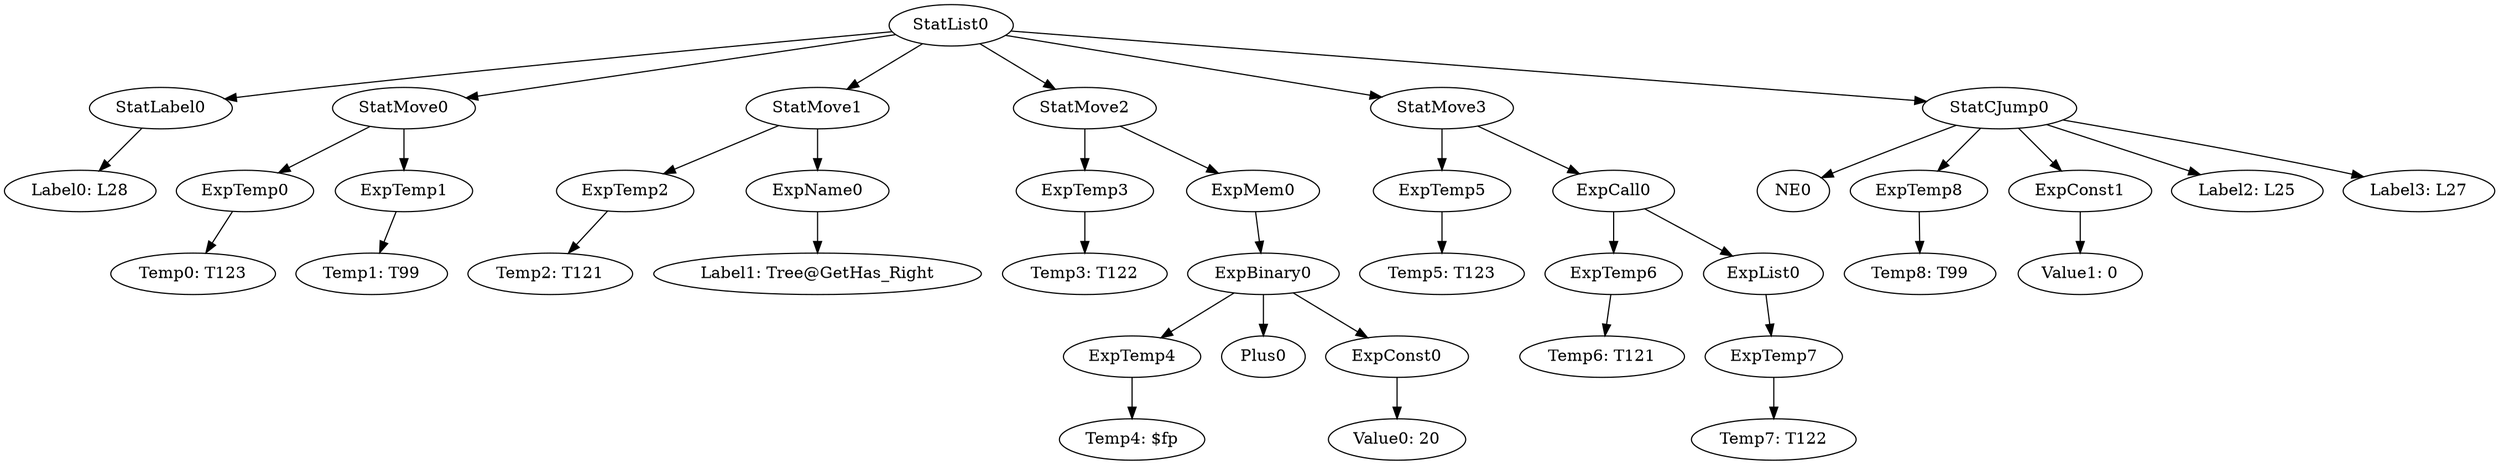 digraph {
	ordering = out;
	ExpConst1 -> "Value1: 0";
	ExpName0 -> "Label1: Tree@GetHas_Right";
	StatMove2 -> ExpTemp3;
	StatMove2 -> ExpMem0;
	ExpTemp2 -> "Temp2: T121";
	ExpTemp3 -> "Temp3: T122";
	StatLabel0 -> "Label0: L28";
	StatList0 -> StatLabel0;
	StatList0 -> StatMove0;
	StatList0 -> StatMove1;
	StatList0 -> StatMove2;
	StatList0 -> StatMove3;
	StatList0 -> StatCJump0;
	ExpTemp0 -> "Temp0: T123";
	StatMove0 -> ExpTemp0;
	StatMove0 -> ExpTemp1;
	ExpTemp7 -> "Temp7: T122";
	ExpTemp4 -> "Temp4: $fp";
	ExpCall0 -> ExpTemp6;
	ExpCall0 -> ExpList0;
	ExpBinary0 -> ExpTemp4;
	ExpBinary0 -> Plus0;
	ExpBinary0 -> ExpConst0;
	ExpConst0 -> "Value0: 20";
	ExpMem0 -> ExpBinary0;
	ExpTemp1 -> "Temp1: T99";
	ExpTemp5 -> "Temp5: T123";
	StatMove3 -> ExpTemp5;
	StatMove3 -> ExpCall0;
	ExpTemp6 -> "Temp6: T121";
	ExpList0 -> ExpTemp7;
	StatMove1 -> ExpTemp2;
	StatMove1 -> ExpName0;
	ExpTemp8 -> "Temp8: T99";
	StatCJump0 -> NE0;
	StatCJump0 -> ExpTemp8;
	StatCJump0 -> ExpConst1;
	StatCJump0 -> "Label2: L25";
	StatCJump0 -> "Label3: L27";
}

